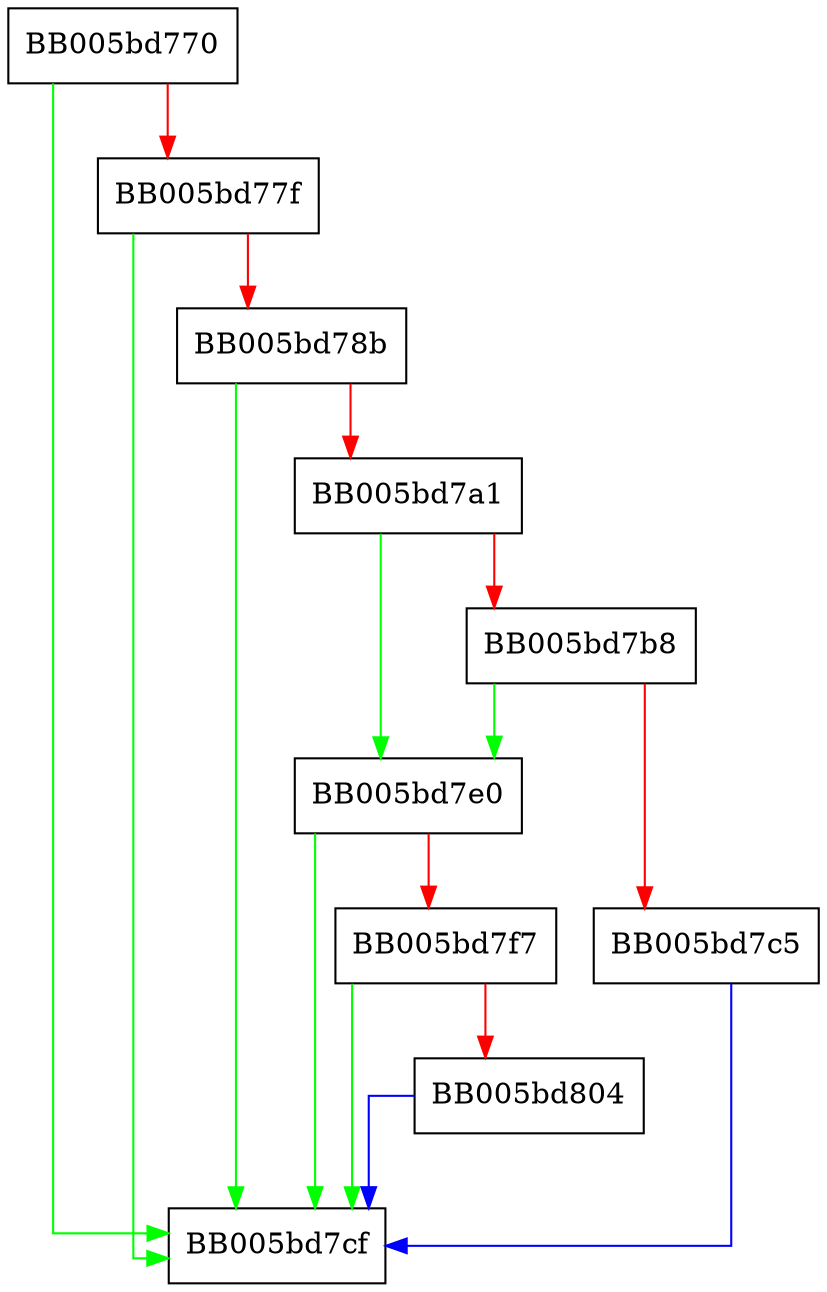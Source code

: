 digraph EVP_CIPHER_CTX_set_params {
  node [shape="box"];
  graph [splines=ortho];
  BB005bd770 -> BB005bd7cf [color="green"];
  BB005bd770 -> BB005bd77f [color="red"];
  BB005bd77f -> BB005bd7cf [color="green"];
  BB005bd77f -> BB005bd78b [color="red"];
  BB005bd78b -> BB005bd7cf [color="green"];
  BB005bd78b -> BB005bd7a1 [color="red"];
  BB005bd7a1 -> BB005bd7e0 [color="green"];
  BB005bd7a1 -> BB005bd7b8 [color="red"];
  BB005bd7b8 -> BB005bd7e0 [color="green"];
  BB005bd7b8 -> BB005bd7c5 [color="red"];
  BB005bd7c5 -> BB005bd7cf [color="blue"];
  BB005bd7e0 -> BB005bd7cf [color="green"];
  BB005bd7e0 -> BB005bd7f7 [color="red"];
  BB005bd7f7 -> BB005bd7cf [color="green"];
  BB005bd7f7 -> BB005bd804 [color="red"];
  BB005bd804 -> BB005bd7cf [color="blue"];
}